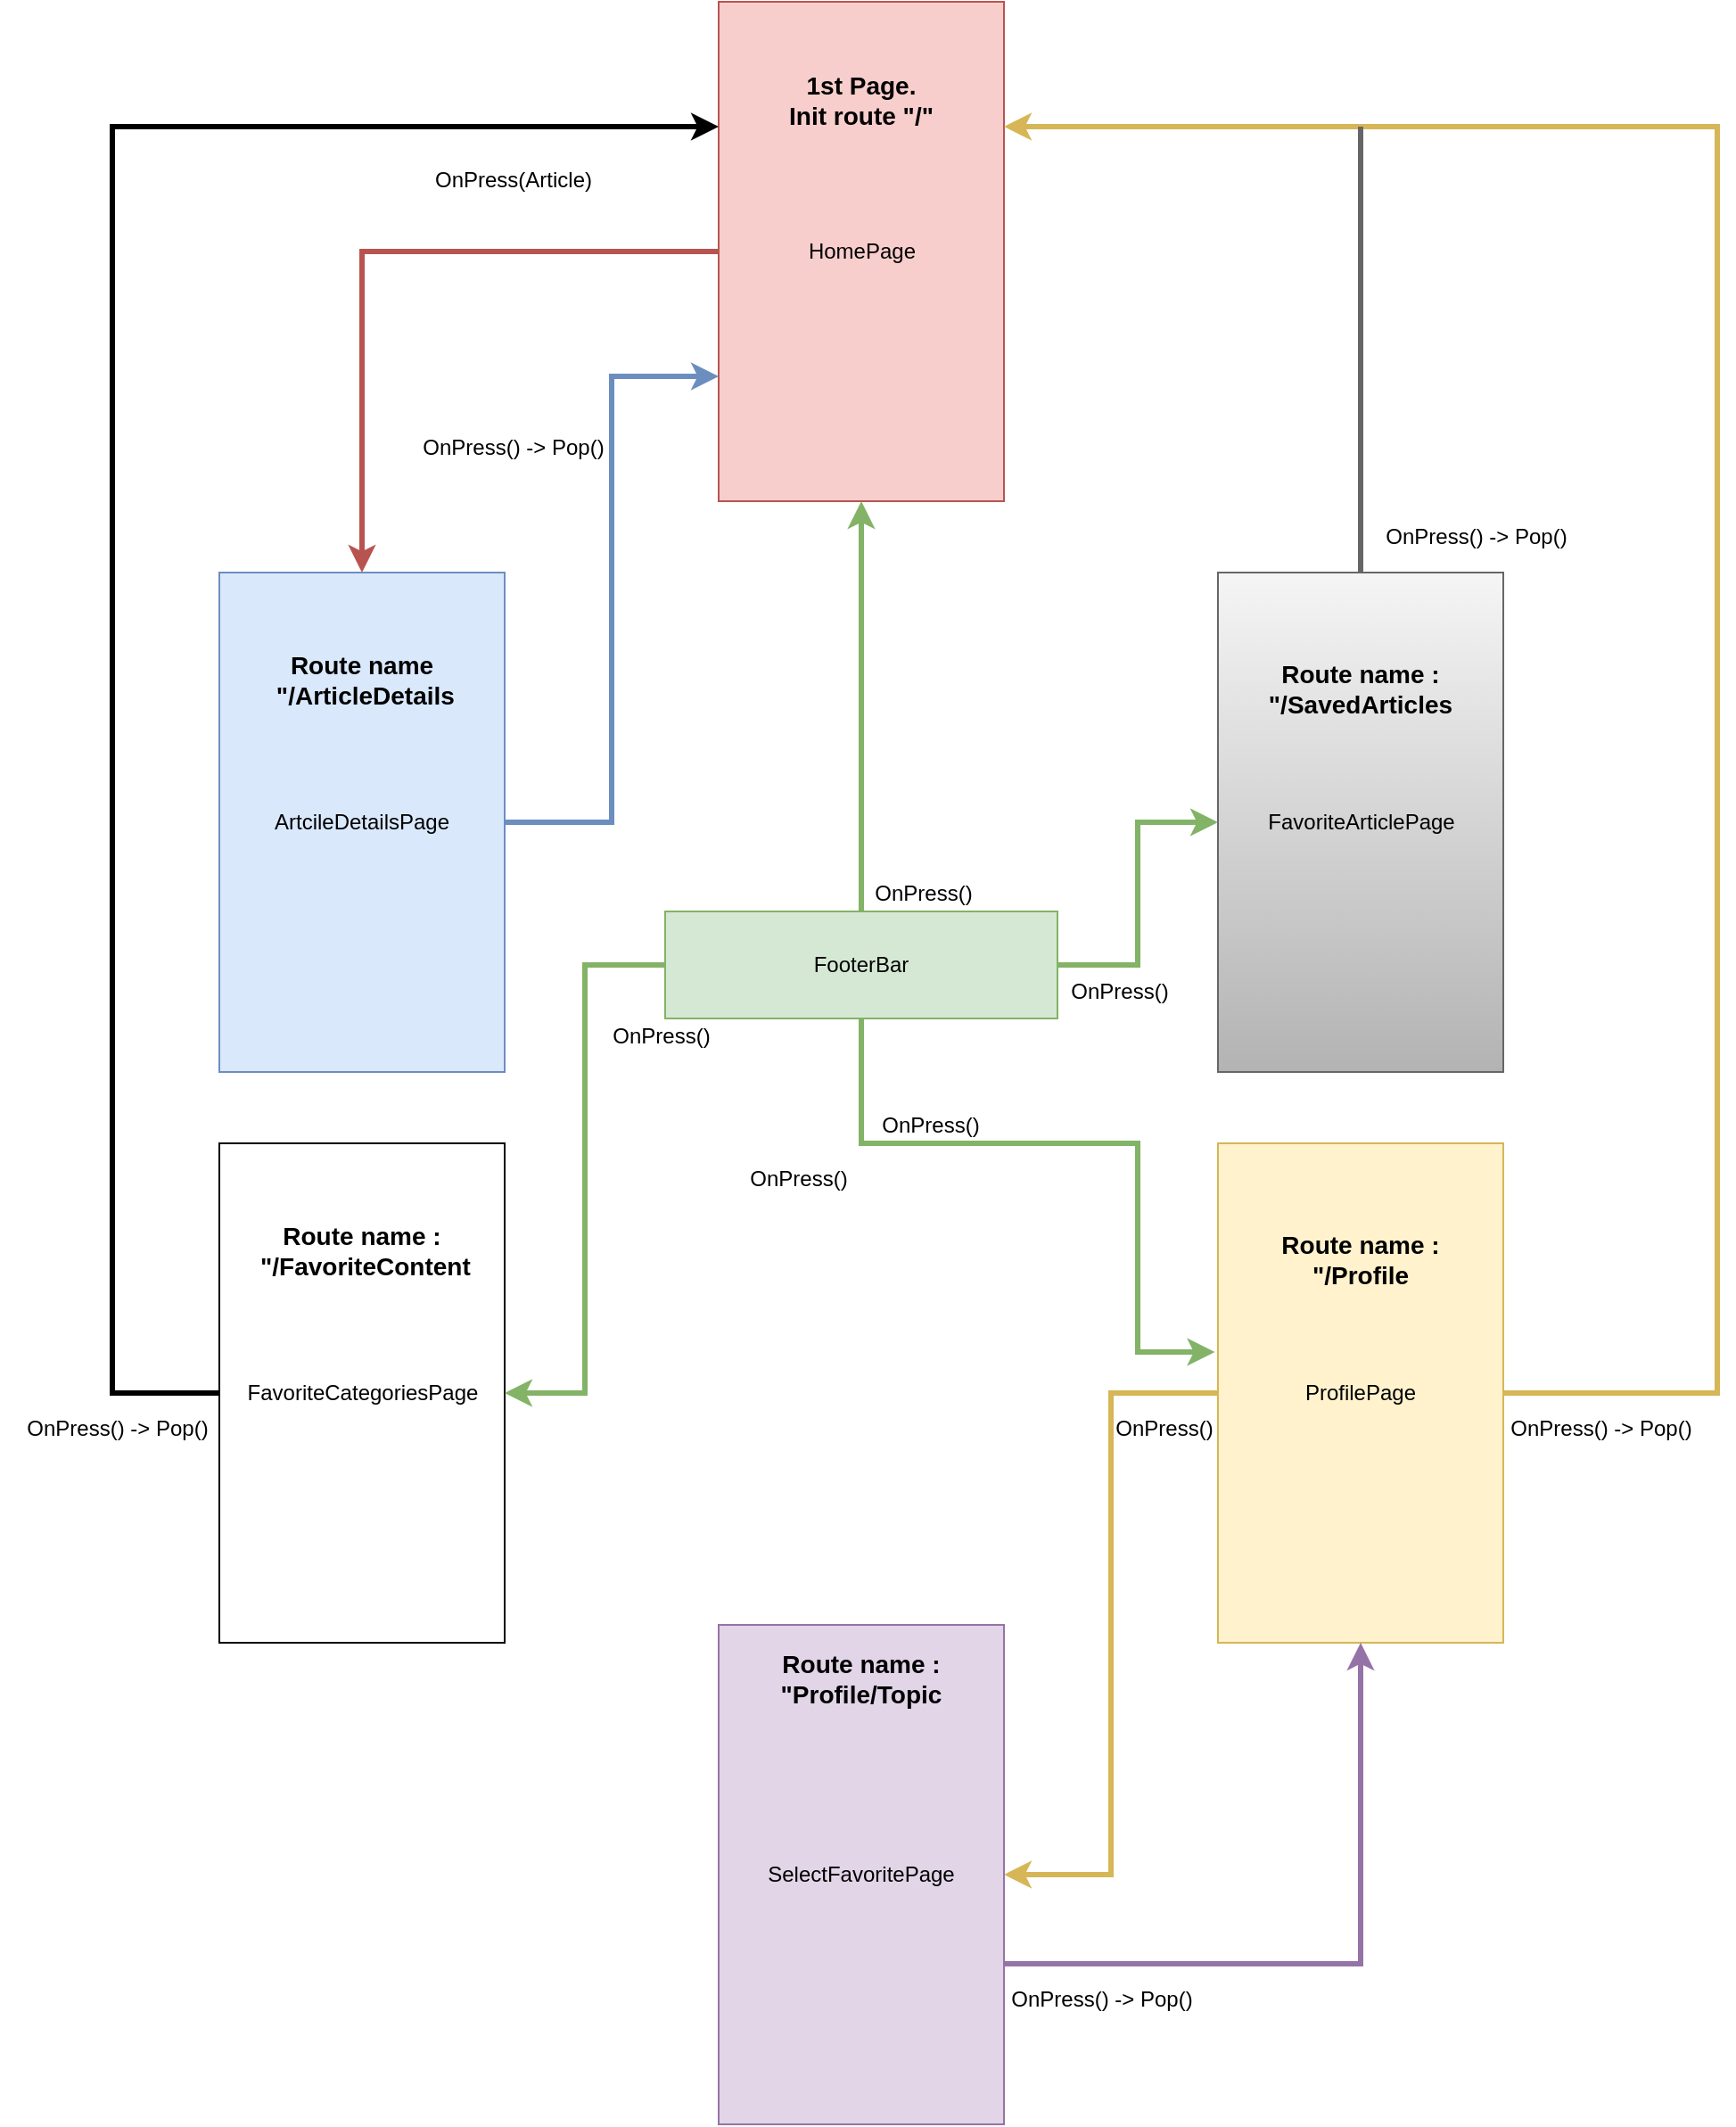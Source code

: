 <mxfile version="14.2.9" type="device"><diagram id="k21PLSK8ulNwxFuGwdec" name="Page-1"><mxGraphModel dx="3253" dy="1321" grid="1" gridSize="10" guides="1" tooltips="1" connect="1" arrows="1" fold="1" page="1" pageScale="1" pageWidth="827" pageHeight="1169" math="0" shadow="0"><root><mxCell id="0"/><mxCell id="1" parent="0"/><mxCell id="RR5SUg4LvBO520euOOPh-39" style="edgeStyle=orthogonalEdgeStyle;rounded=0;orthogonalLoop=1;jettySize=auto;html=1;entryX=0.5;entryY=0;entryDx=0;entryDy=0;strokeWidth=3;fillColor=#f8cecc;strokeColor=#b85450;" edge="1" parent="1" source="RR5SUg4LvBO520euOOPh-2" target="RR5SUg4LvBO520euOOPh-6"><mxGeometry relative="1" as="geometry"/></mxCell><mxCell id="RR5SUg4LvBO520euOOPh-2" value="" style="rounded=0;whiteSpace=wrap;html=1;fillColor=#f8cecc;strokeColor=#b85450;" vertex="1" parent="1"><mxGeometry x="360" y="160" width="160" height="280" as="geometry"/></mxCell><mxCell id="RR5SUg4LvBO520euOOPh-3" value="HomePage" style="text;html=1;strokeColor=none;fillColor=none;align=center;verticalAlign=middle;whiteSpace=wrap;rounded=0;" vertex="1" parent="1"><mxGeometry x="392.5" y="290" width="95" height="20" as="geometry"/></mxCell><mxCell id="RR5SUg4LvBO520euOOPh-40" style="edgeStyle=orthogonalEdgeStyle;rounded=0;orthogonalLoop=1;jettySize=auto;html=1;entryX=0;entryY=0.75;entryDx=0;entryDy=0;strokeWidth=3;fillColor=#dae8fc;strokeColor=#6c8ebf;" edge="1" parent="1" source="RR5SUg4LvBO520euOOPh-6" target="RR5SUg4LvBO520euOOPh-2"><mxGeometry relative="1" as="geometry"/></mxCell><mxCell id="RR5SUg4LvBO520euOOPh-6" value="" style="rounded=0;whiteSpace=wrap;html=1;fillColor=#dae8fc;strokeColor=#6c8ebf;" vertex="1" parent="1"><mxGeometry x="80" y="480" width="160" height="280" as="geometry"/></mxCell><mxCell id="RR5SUg4LvBO520euOOPh-7" value="ArtcileDetailsPage" style="text;html=1;strokeColor=none;fillColor=none;align=center;verticalAlign=middle;whiteSpace=wrap;rounded=0;" vertex="1" parent="1"><mxGeometry x="110" y="610" width="100" height="20" as="geometry"/></mxCell><mxCell id="RR5SUg4LvBO520euOOPh-60" style="edgeStyle=orthogonalEdgeStyle;rounded=0;orthogonalLoop=1;jettySize=auto;html=1;entryX=1;entryY=0.25;entryDx=0;entryDy=0;strokeWidth=3;fillColor=#fff2cc;strokeColor=#d6b656;" edge="1" parent="1" source="RR5SUg4LvBO520euOOPh-10" target="RR5SUg4LvBO520euOOPh-2"><mxGeometry relative="1" as="geometry"><Array as="points"><mxPoint x="920" y="940"/><mxPoint x="920" y="230"/></Array></mxGeometry></mxCell><mxCell id="RR5SUg4LvBO520euOOPh-10" value="" style="rounded=0;whiteSpace=wrap;html=1;fillColor=#fff2cc;strokeColor=#d6b656;" vertex="1" parent="1"><mxGeometry x="640" y="800" width="160" height="280" as="geometry"/></mxCell><mxCell id="RR5SUg4LvBO520euOOPh-11" value="ProfilePage" style="text;html=1;strokeColor=none;fillColor=none;align=center;verticalAlign=middle;whiteSpace=wrap;rounded=0;" vertex="1" parent="1"><mxGeometry x="675" y="930" width="90" height="20" as="geometry"/></mxCell><mxCell id="RR5SUg4LvBO520euOOPh-12" value="" style="rounded=0;whiteSpace=wrap;html=1;fillColor=#f5f5f5;strokeColor=#666666;gradientColor=#b3b3b3;" vertex="1" parent="1"><mxGeometry x="640" y="480" width="160" height="280" as="geometry"/></mxCell><mxCell id="RR5SUg4LvBO520euOOPh-13" value="FavoriteArticlePage" style="text;html=1;strokeColor=none;fillColor=none;align=center;verticalAlign=middle;whiteSpace=wrap;rounded=0;" vertex="1" parent="1"><mxGeometry x="662.5" y="610" width="115" height="20" as="geometry"/></mxCell><mxCell id="RR5SUg4LvBO520euOOPh-63" style="edgeStyle=orthogonalEdgeStyle;rounded=0;orthogonalLoop=1;jettySize=auto;html=1;entryX=0;entryY=0.25;entryDx=0;entryDy=0;strokeWidth=3;" edge="1" parent="1" source="RR5SUg4LvBO520euOOPh-29" target="RR5SUg4LvBO520euOOPh-2"><mxGeometry relative="1" as="geometry"><Array as="points"><mxPoint x="20" y="940"/><mxPoint x="20" y="230"/></Array></mxGeometry></mxCell><mxCell id="RR5SUg4LvBO520euOOPh-29" value="" style="rounded=0;whiteSpace=wrap;html=1;" vertex="1" parent="1"><mxGeometry x="80" y="800" width="160" height="280" as="geometry"/></mxCell><mxCell id="RR5SUg4LvBO520euOOPh-30" value="FavoriteCategoriesPage" style="text;html=1;strokeColor=none;fillColor=none;align=center;verticalAlign=middle;whiteSpace=wrap;rounded=0;" vertex="1" parent="1"><mxGeometry x="87.5" y="930" width="145" height="20" as="geometry"/></mxCell><mxCell id="RR5SUg4LvBO520euOOPh-33" style="edgeStyle=orthogonalEdgeStyle;rounded=0;orthogonalLoop=1;jettySize=auto;html=1;entryX=0.5;entryY=1;entryDx=0;entryDy=0;strokeWidth=3;fillColor=#d5e8d4;strokeColor=#82b366;" edge="1" parent="1" source="RR5SUg4LvBO520euOOPh-31" target="RR5SUg4LvBO520euOOPh-2"><mxGeometry relative="1" as="geometry"/></mxCell><mxCell id="RR5SUg4LvBO520euOOPh-35" style="edgeStyle=orthogonalEdgeStyle;rounded=0;orthogonalLoop=1;jettySize=auto;html=1;strokeWidth=3;fillColor=#d5e8d4;strokeColor=#82b366;" edge="1" parent="1" source="RR5SUg4LvBO520euOOPh-31" target="RR5SUg4LvBO520euOOPh-12"><mxGeometry relative="1" as="geometry"/></mxCell><mxCell id="RR5SUg4LvBO520euOOPh-36" style="edgeStyle=orthogonalEdgeStyle;rounded=0;orthogonalLoop=1;jettySize=auto;html=1;entryX=1;entryY=0.5;entryDx=0;entryDy=0;strokeWidth=3;fillColor=#d5e8d4;strokeColor=#82b366;" edge="1" parent="1" source="RR5SUg4LvBO520euOOPh-31" target="RR5SUg4LvBO520euOOPh-29"><mxGeometry relative="1" as="geometry"/></mxCell><mxCell id="RR5SUg4LvBO520euOOPh-38" style="edgeStyle=orthogonalEdgeStyle;rounded=0;orthogonalLoop=1;jettySize=auto;html=1;entryX=-0.011;entryY=0.418;entryDx=0;entryDy=0;strokeWidth=3;fillColor=#d5e8d4;strokeColor=#82b366;entryPerimeter=0;" edge="1" parent="1" source="RR5SUg4LvBO520euOOPh-31" target="RR5SUg4LvBO520euOOPh-10"><mxGeometry relative="1" as="geometry"><Array as="points"><mxPoint x="440" y="800"/><mxPoint x="595" y="800"/><mxPoint x="595" y="917"/></Array></mxGeometry></mxCell><mxCell id="RR5SUg4LvBO520euOOPh-43" style="edgeStyle=orthogonalEdgeStyle;rounded=0;orthogonalLoop=1;jettySize=auto;html=1;strokeWidth=3;fillColor=#fff2cc;strokeColor=#d6b656;exitX=0;exitY=0.5;exitDx=0;exitDy=0;" edge="1" parent="1" source="RR5SUg4LvBO520euOOPh-10" target="RR5SUg4LvBO520euOOPh-41"><mxGeometry relative="1" as="geometry"/></mxCell><mxCell id="RR5SUg4LvBO520euOOPh-31" value="" style="rounded=0;whiteSpace=wrap;html=1;fillColor=#d5e8d4;strokeColor=#82b366;" vertex="1" parent="1"><mxGeometry x="330" y="670" width="220" height="60" as="geometry"/></mxCell><mxCell id="RR5SUg4LvBO520euOOPh-32" value="FooterBar" style="text;html=1;strokeColor=none;fillColor=none;align=center;verticalAlign=middle;whiteSpace=wrap;rounded=0;" vertex="1" parent="1"><mxGeometry x="380" y="690" width="120" height="20" as="geometry"/></mxCell><mxCell id="RR5SUg4LvBO520euOOPh-57" style="edgeStyle=orthogonalEdgeStyle;rounded=0;orthogonalLoop=1;jettySize=auto;html=1;entryX=0.5;entryY=1;entryDx=0;entryDy=0;strokeWidth=3;fillColor=#e1d5e7;strokeColor=#9673a6;" edge="1" parent="1" source="RR5SUg4LvBO520euOOPh-41" target="RR5SUg4LvBO520euOOPh-10"><mxGeometry relative="1" as="geometry"><Array as="points"><mxPoint x="720" y="1260"/></Array></mxGeometry></mxCell><mxCell id="RR5SUg4LvBO520euOOPh-41" value="" style="rounded=0;whiteSpace=wrap;html=1;fillColor=#e1d5e7;strokeColor=#9673a6;" vertex="1" parent="1"><mxGeometry x="360" y="1070" width="160" height="280" as="geometry"/></mxCell><mxCell id="RR5SUg4LvBO520euOOPh-42" value="SelectFavoritePage" style="text;html=1;strokeColor=none;fillColor=none;align=center;verticalAlign=middle;whiteSpace=wrap;rounded=0;" vertex="1" parent="1"><mxGeometry x="380" y="1200" width="120" height="20" as="geometry"/></mxCell><mxCell id="RR5SUg4LvBO520euOOPh-44" value="&lt;b&gt;&lt;font style=&quot;font-size: 14px&quot;&gt;1st Page.&lt;br&gt;Init route &quot;/&quot;&lt;/font&gt;&lt;/b&gt;" style="text;html=1;strokeColor=none;fillColor=none;align=center;verticalAlign=middle;whiteSpace=wrap;rounded=0;" vertex="1" parent="1"><mxGeometry x="350" y="170" width="180" height="90" as="geometry"/></mxCell><mxCell id="RR5SUg4LvBO520euOOPh-45" value="&lt;span style=&quot;font-size: 14px&quot;&gt;&lt;b&gt;Route name&lt;br&gt;&amp;nbsp;&quot;/ArticleDetails&lt;/b&gt;&lt;/span&gt;" style="text;html=1;strokeColor=none;fillColor=none;align=center;verticalAlign=middle;whiteSpace=wrap;rounded=0;" vertex="1" parent="1"><mxGeometry x="70" y="500" width="180" height="80" as="geometry"/></mxCell><mxCell id="RR5SUg4LvBO520euOOPh-46" value="&lt;span style=&quot;font-size: 14px&quot;&gt;&lt;b&gt;Route name :&lt;br&gt;&amp;nbsp;&quot;/FavoriteContent&lt;/b&gt;&lt;/span&gt;" style="text;html=1;strokeColor=none;fillColor=none;align=center;verticalAlign=middle;whiteSpace=wrap;rounded=0;" vertex="1" parent="1"><mxGeometry x="70" y="820" width="180" height="80" as="geometry"/></mxCell><mxCell id="RR5SUg4LvBO520euOOPh-47" value="&lt;span style=&quot;font-size: 14px&quot;&gt;&lt;b&gt;Route name : &quot;Profile/Topic&lt;/b&gt;&lt;/span&gt;" style="text;html=1;strokeColor=none;fillColor=none;align=center;verticalAlign=middle;whiteSpace=wrap;rounded=0;" vertex="1" parent="1"><mxGeometry x="350" y="1090" width="180" height="20" as="geometry"/></mxCell><mxCell id="RR5SUg4LvBO520euOOPh-48" value="&lt;span style=&quot;font-size: 14px&quot;&gt;&lt;b&gt;Route name : &lt;br&gt;&quot;/Profile&lt;/b&gt;&lt;/span&gt;&lt;span style=&quot;color: rgba(0 , 0 , 0 , 0) ; font-family: monospace ; font-size: 0px&quot;&gt;%3CmxGraphModel%3E%3Croot%3E%3CmxCell%20id%3D%220%22%2F%3E%3CmxCell%20id%3D%221%22%20parent%3D%220%22%2F%3E%3CmxCell%20id%3D%222%22%20value%3D%22%26lt%3Bspan%20style%3D%26quot%3Bfont-size%3A%2014px%26quot%3B%26gt%3B%26lt%3Bb%26gt%3BRoute%20name%20%3A%20%26quot%3B%2FTopic%26lt%3B%2Fb%26gt%3B%26lt%3B%2Fspan%26gt%3B%22%20style%3D%22text%3Bhtml%3D1%3BstrokeColor%3Dnone%3BfillColor%3Dnone%3Balign%3Dcenter%3BverticalAlign%3Dmiddle%3BwhiteSpace%3Dwrap%3Brounded%3D0%3B%22%20vertex%3D%221%22%20parent%3D%221%22%3E%3CmxGeometry%20x%3D%22350%22%20y%3D%221090%22%20width%3D%22180%22%20height%3D%2220%22%20as%3D%22geometry%22%2F%3E%3C%2FmxCell%3E%3C%2Froot%3E%3C%2FmxGraphModel%3E&lt;/span&gt;" style="text;html=1;strokeColor=none;fillColor=none;align=center;verticalAlign=middle;whiteSpace=wrap;rounded=0;" vertex="1" parent="1"><mxGeometry x="630" y="820" width="180" height="90" as="geometry"/></mxCell><mxCell id="RR5SUg4LvBO520euOOPh-49" value="&lt;span style=&quot;font-size: 14px&quot;&gt;&lt;b&gt;Route name : &lt;br&gt;&quot;/SavedArticles&lt;/b&gt;&lt;/span&gt;&lt;span style=&quot;color: rgba(0 , 0 , 0 , 0) ; font-family: monospace ; font-size: 0px&quot;&gt;%3CmxGraphModel%3E%3Croot%3E%3CmxCell%20id%3D%220%22%2F%3E%3CmxCell%20id%3D%221%22%20parent%3D%220%22%2F%3E%3CmxCell%20id%3D%222%22%20value%3D%22%26lt%3Bspan%20style%3D%26quot%3Bfont-size%3A%2014px%26quot%3B%26gt%3B%26lt%3Bb%26gt%3BRoute%20name%20%3A%20%26quot%3B%2FTopic%26lt%3B%2Fb%26gt%3B%26lt%3B%2Fspan%26gt%3B%22%20style%3D%22text%3Bhtml%3D1%3BstrokeColor%3Dnone%3BfillColor%3Dnone%3Balign%3Dcenter%3BverticalAlign%3Dmiddle%3BwhiteSpace%3Dwrap%3Brounded%3D0%3B%22%20vertex%3D%221%22%20parent%3D%221%22%3E%3CmxGeometry%20x%3D%22350%22%20y%3D%221090%22%20width%3D%22180%22%20height%3D%2220%22%20as%3D%22geometry%22%2F%3E%3C%2FmxCell%3E%3C%2Froot%3E%3C%2FmxGraphModel%3E&lt;/span&gt;" style="text;html=1;strokeColor=none;fillColor=none;align=center;verticalAlign=middle;whiteSpace=wrap;rounded=0;" vertex="1" parent="1"><mxGeometry x="630" y="500" width="180" height="90" as="geometry"/></mxCell><mxCell id="RR5SUg4LvBO520euOOPh-50" value="OnPress(Article)" style="text;html=1;strokeColor=none;fillColor=none;align=center;verticalAlign=middle;whiteSpace=wrap;rounded=0;" vertex="1" parent="1"><mxGeometry x="180" y="250" width="130" height="20" as="geometry"/></mxCell><mxCell id="RR5SUg4LvBO520euOOPh-51" value="OnPress() -&amp;gt; Pop()" style="text;html=1;strokeColor=none;fillColor=none;align=center;verticalAlign=middle;whiteSpace=wrap;rounded=0;" vertex="1" parent="1"><mxGeometry x="180" y="400" width="130" height="20" as="geometry"/></mxCell><mxCell id="RR5SUg4LvBO520euOOPh-52" value="OnPress()" style="text;html=1;strokeColor=none;fillColor=none;align=center;verticalAlign=middle;whiteSpace=wrap;rounded=0;" vertex="1" parent="1"><mxGeometry x="410" y="650" width="130" height="20" as="geometry"/></mxCell><mxCell id="RR5SUg4LvBO520euOOPh-53" value="OnPress()" style="text;html=1;strokeColor=none;fillColor=none;align=center;verticalAlign=middle;whiteSpace=wrap;rounded=0;" vertex="1" parent="1"><mxGeometry x="262.5" y="730" width="130" height="20" as="geometry"/></mxCell><mxCell id="RR5SUg4LvBO520euOOPh-54" value="OnPress()" style="text;html=1;strokeColor=none;fillColor=none;align=center;verticalAlign=middle;whiteSpace=wrap;rounded=0;" vertex="1" parent="1"><mxGeometry x="340" y="810" width="130" height="20" as="geometry"/></mxCell><mxCell id="RR5SUg4LvBO520euOOPh-55" value="OnPress()" style="text;html=1;strokeColor=none;fillColor=none;align=center;verticalAlign=middle;whiteSpace=wrap;rounded=0;" vertex="1" parent="1"><mxGeometry x="414" y="780" width="130" height="20" as="geometry"/></mxCell><mxCell id="RR5SUg4LvBO520euOOPh-56" value="OnPress()" style="text;html=1;strokeColor=none;fillColor=none;align=center;verticalAlign=middle;whiteSpace=wrap;rounded=0;" vertex="1" parent="1"><mxGeometry x="540" y="710" width="90" height="10" as="geometry"/></mxCell><mxCell id="RR5SUg4LvBO520euOOPh-58" value="OnPress() -&amp;gt; Pop()" style="text;html=1;strokeColor=none;fillColor=none;align=center;verticalAlign=middle;whiteSpace=wrap;rounded=0;" vertex="1" parent="1"><mxGeometry x="510" y="1270" width="130" height="20" as="geometry"/></mxCell><mxCell id="RR5SUg4LvBO520euOOPh-59" value="OnPress()" style="text;html=1;strokeColor=none;fillColor=none;align=center;verticalAlign=middle;whiteSpace=wrap;rounded=0;" vertex="1" parent="1"><mxGeometry x="545" y="950" width="130" height="20" as="geometry"/></mxCell><mxCell id="RR5SUg4LvBO520euOOPh-62" value="" style="endArrow=none;html=1;strokeWidth=3;exitX=0.5;exitY=0;exitDx=0;exitDy=0;fillColor=#f5f5f5;strokeColor=#666666;gradientColor=#b3b3b3;" edge="1" parent="1" source="RR5SUg4LvBO520euOOPh-12"><mxGeometry width="50" height="50" relative="1" as="geometry"><mxPoint x="740" y="560" as="sourcePoint"/><mxPoint x="720" y="230" as="targetPoint"/></mxGeometry></mxCell><mxCell id="RR5SUg4LvBO520euOOPh-64" value="OnPress() -&amp;gt; Pop()" style="text;html=1;strokeColor=none;fillColor=none;align=center;verticalAlign=middle;whiteSpace=wrap;rounded=0;" vertex="1" parent="1"><mxGeometry x="790" y="950" width="130" height="20" as="geometry"/></mxCell><mxCell id="RR5SUg4LvBO520euOOPh-65" value="OnPress() -&amp;gt; Pop()" style="text;html=1;strokeColor=none;fillColor=none;align=center;verticalAlign=middle;whiteSpace=wrap;rounded=0;" vertex="1" parent="1"><mxGeometry x="720" y="450" width="130" height="20" as="geometry"/></mxCell><mxCell id="RR5SUg4LvBO520euOOPh-66" value="OnPress() -&amp;gt; Pop()" style="text;html=1;strokeColor=none;fillColor=none;align=center;verticalAlign=middle;whiteSpace=wrap;rounded=0;" vertex="1" parent="1"><mxGeometry x="-42.5" y="950" width="130" height="20" as="geometry"/></mxCell></root></mxGraphModel></diagram></mxfile>